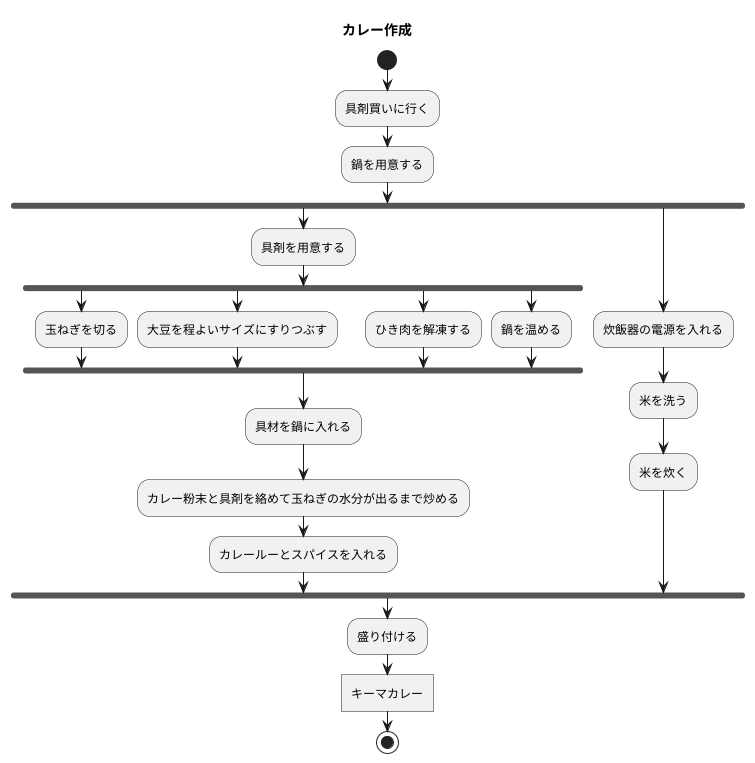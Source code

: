 @startuml 並列処理
title カレー作成
start
:具剤買いに行く;
:鍋を用意する;
fork
:具剤を用意する;
fork
:玉ねぎを切る;
fork again
:大豆を程よいサイズにすりつぶす;
fork again
:ひき肉を解凍する;
fork again
:鍋を温める;
end fork
:具材を鍋に入れる;
:カレー粉末と具剤を絡めて玉ねぎの水分が出るまで炒める;
:カレールーとスパイスを入れる;
fork again
:炊飯器の電源を入れる;
:米を洗う;
:米を炊く;

end fork
:盛り付ける;
:キーマカレー]
stop
@enduml